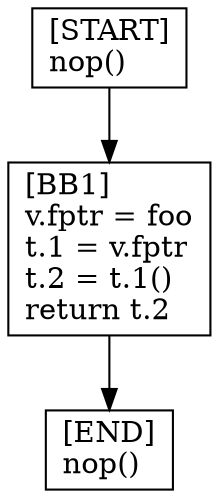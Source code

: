 digraph {
  node [shape=box]
  END [label="[END]\lnop()\l"];
  START [label="[START]\lnop()\l"];
  BB1 [label="[BB1]\lv.fptr = foo\lt.1 = v.fptr\lt.2 = t.1()\lreturn t.2\l"];
  START -> BB1;
  BB1 -> END;
}
